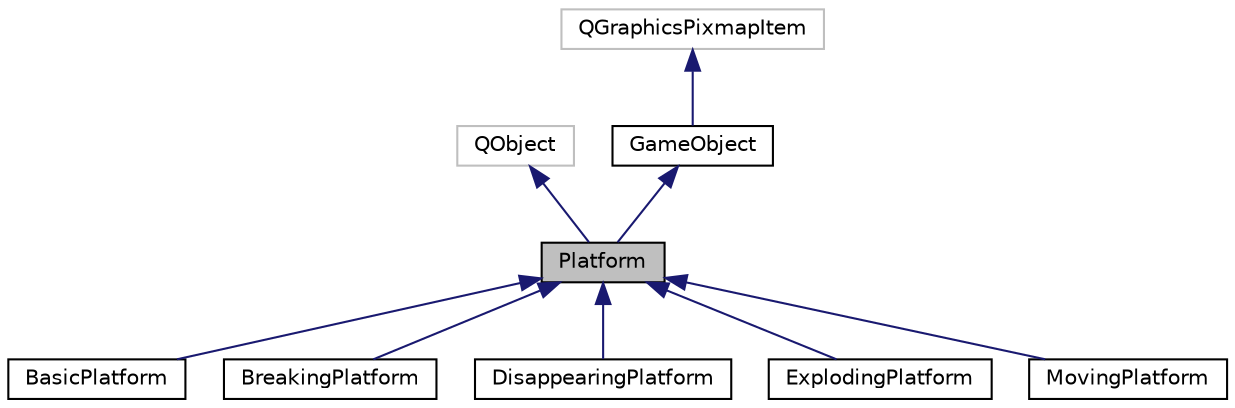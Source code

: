 digraph "Platform"
{
 // LATEX_PDF_SIZE
  edge [fontname="Helvetica",fontsize="10",labelfontname="Helvetica",labelfontsize="10"];
  node [fontname="Helvetica",fontsize="10",shape=record];
  Node1 [label="Platform",height=0.2,width=0.4,color="black", fillcolor="grey75", style="filled", fontcolor="black",tooltip=" "];
  Node2 -> Node1 [dir="back",color="midnightblue",fontsize="10",style="solid"];
  Node2 [label="QObject",height=0.2,width=0.4,color="grey75", fillcolor="white", style="filled",tooltip=" "];
  Node3 -> Node1 [dir="back",color="midnightblue",fontsize="10",style="solid"];
  Node3 [label="GameObject",height=0.2,width=0.4,color="black", fillcolor="white", style="filled",URL="$class_game_object.html",tooltip=" "];
  Node4 -> Node3 [dir="back",color="midnightblue",fontsize="10",style="solid"];
  Node4 [label="QGraphicsPixmapItem",height=0.2,width=0.4,color="grey75", fillcolor="white", style="filled",tooltip=" "];
  Node1 -> Node5 [dir="back",color="midnightblue",fontsize="10",style="solid"];
  Node5 [label="BasicPlatform",height=0.2,width=0.4,color="black", fillcolor="white", style="filled",URL="$class_basic_platform.html",tooltip=" "];
  Node1 -> Node6 [dir="back",color="midnightblue",fontsize="10",style="solid"];
  Node6 [label="BreakingPlatform",height=0.2,width=0.4,color="black", fillcolor="white", style="filled",URL="$class_breaking_platform.html",tooltip=" "];
  Node1 -> Node7 [dir="back",color="midnightblue",fontsize="10",style="solid"];
  Node7 [label="DisappearingPlatform",height=0.2,width=0.4,color="black", fillcolor="white", style="filled",URL="$class_disappearing_platform.html",tooltip=" "];
  Node1 -> Node8 [dir="back",color="midnightblue",fontsize="10",style="solid"];
  Node8 [label="ExplodingPlatform",height=0.2,width=0.4,color="black", fillcolor="white", style="filled",URL="$class_exploding_platform.html",tooltip=" "];
  Node1 -> Node9 [dir="back",color="midnightblue",fontsize="10",style="solid"];
  Node9 [label="MovingPlatform",height=0.2,width=0.4,color="black", fillcolor="white", style="filled",URL="$class_moving_platform.html",tooltip=" "];
}
